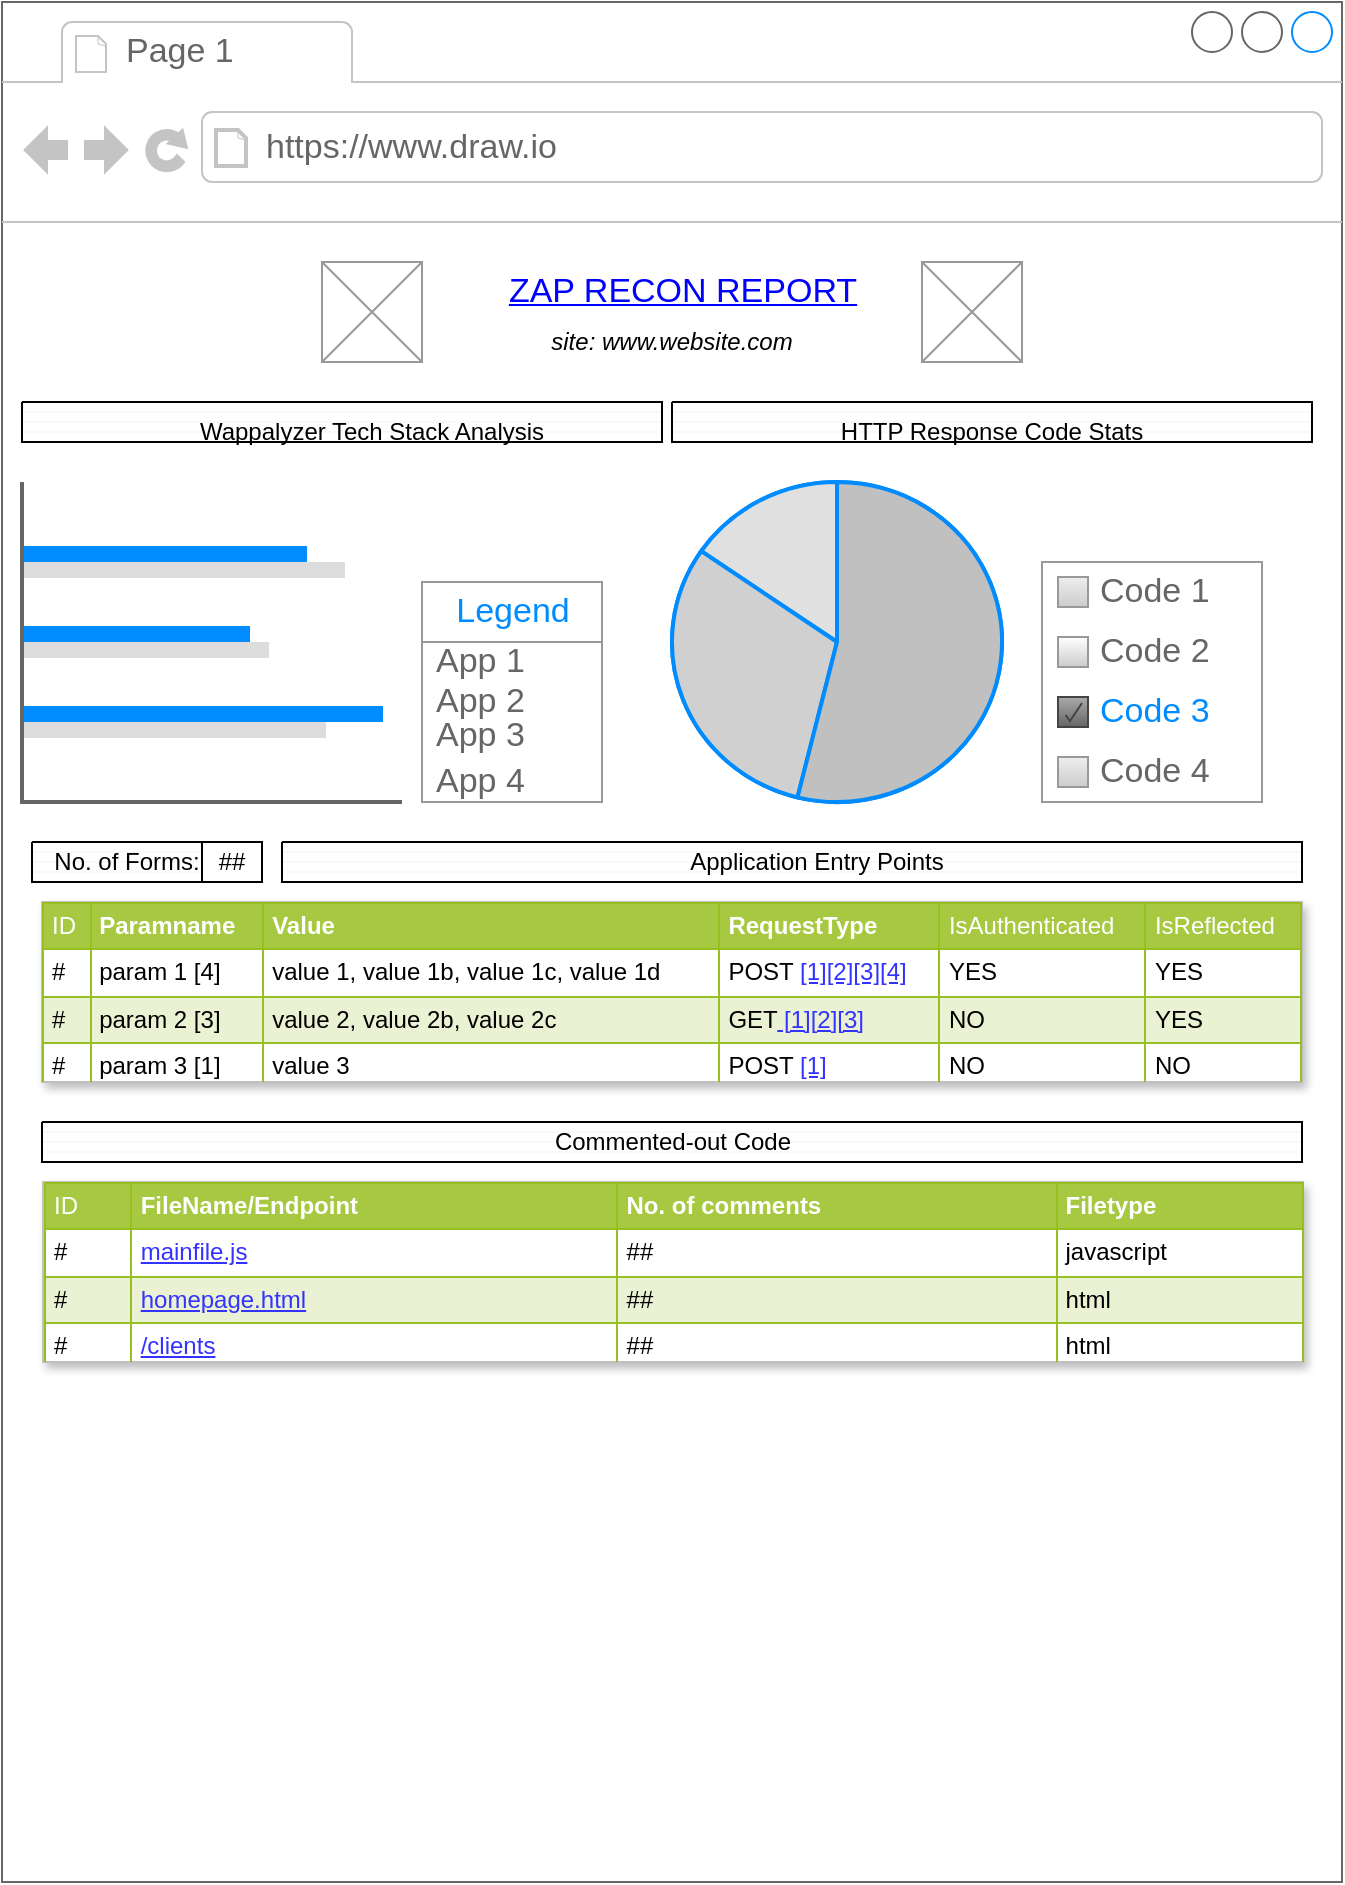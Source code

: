 <mxfile version="14.6.13" type="github">
  <diagram id="kz0Vf8M-wMx_7iGfDsY4" name="Page-1">
    <mxGraphModel dx="1422" dy="774" grid="1" gridSize="10" guides="1" tooltips="1" connect="1" arrows="1" fold="1" page="1" pageScale="1" pageWidth="850" pageHeight="1100" math="0" shadow="0">
      <root>
        <mxCell id="0" />
        <mxCell id="1" parent="0" />
        <mxCell id="QTfz_wE4GLbxt9cBhdo1-1" value="" style="strokeWidth=1;shadow=0;dashed=0;align=center;html=1;shape=mxgraph.mockup.containers.browserWindow;rSize=0;strokeColor=#666666;strokeColor2=#008cff;strokeColor3=#c4c4c4;mainText=,;recursiveResize=0;" parent="1" vertex="1">
          <mxGeometry x="90" y="40" width="670" height="940" as="geometry" />
        </mxCell>
        <mxCell id="QTfz_wE4GLbxt9cBhdo1-2" value="Page 1" style="strokeWidth=1;shadow=0;dashed=0;align=center;html=1;shape=mxgraph.mockup.containers.anchor;fontSize=17;fontColor=#666666;align=left;" parent="QTfz_wE4GLbxt9cBhdo1-1" vertex="1">
          <mxGeometry x="60" y="12" width="110" height="26" as="geometry" />
        </mxCell>
        <mxCell id="QTfz_wE4GLbxt9cBhdo1-3" value="https://www.draw.io" style="strokeWidth=1;shadow=0;dashed=0;align=center;html=1;shape=mxgraph.mockup.containers.anchor;rSize=0;fontSize=17;fontColor=#666666;align=left;" parent="QTfz_wE4GLbxt9cBhdo1-1" vertex="1">
          <mxGeometry x="130" y="60" width="250" height="26" as="geometry" />
        </mxCell>
        <mxCell id="QTfz_wE4GLbxt9cBhdo1-4" value="ZAP RECON REPORT" style="strokeWidth=1;shadow=0;dashed=0;align=center;html=1;shape=mxgraph.mockup.text.alphanumeric;linkText=;html=1;fontStyle=4;fontSize=17;fontColor=#0000ff;" parent="QTfz_wE4GLbxt9cBhdo1-1" vertex="1">
          <mxGeometry x="240" y="120" width="200" height="50" as="geometry" />
        </mxCell>
        <mxCell id="QTfz_wE4GLbxt9cBhdo1-5" value="" style="verticalLabelPosition=bottom;shadow=0;dashed=0;align=center;html=1;verticalAlign=top;strokeWidth=1;shape=mxgraph.mockup.graphics.simpleIcon;strokeColor=#999999;" parent="QTfz_wE4GLbxt9cBhdo1-1" vertex="1">
          <mxGeometry x="160" y="130" width="50" height="50" as="geometry" />
        </mxCell>
        <mxCell id="QTfz_wE4GLbxt9cBhdo1-7" value="" style="verticalLabelPosition=bottom;verticalAlign=top;html=1;shape=mxgraph.basic.patternFillRect;fillStyle=hor;step=5;fillStrokeWidth=0.2;fillStrokeColor=#dddddd;" parent="QTfz_wE4GLbxt9cBhdo1-1" vertex="1">
          <mxGeometry x="10" y="200" width="320" height="20" as="geometry" />
        </mxCell>
        <mxCell id="QTfz_wE4GLbxt9cBhdo1-10" value="Wappalyzer Tech Stack Analysis" style="text;html=1;strokeColor=none;fillColor=none;align=center;verticalAlign=middle;whiteSpace=wrap;rounded=0;" parent="QTfz_wE4GLbxt9cBhdo1-1" vertex="1">
          <mxGeometry x="85" y="205" width="200" height="20" as="geometry" />
        </mxCell>
        <mxCell id="QTfz_wE4GLbxt9cBhdo1-13" value="" style="verticalLabelPosition=bottom;shadow=0;dashed=0;align=center;html=1;verticalAlign=top;strokeWidth=1;shape=mxgraph.mockup.graphics.pieChart;strokeColor=#008cff;parts=10,20,35;partColors=#e0e0e0,#d0d0d0,#c0c0c0,#b0b0b0,#a0a0a0;strokeWidth=2;" parent="QTfz_wE4GLbxt9cBhdo1-1" vertex="1">
          <mxGeometry x="335" y="240" width="165" height="160" as="geometry" />
        </mxCell>
        <mxCell id="QTfz_wE4GLbxt9cBhdo1-14" value="" style="verticalLabelPosition=bottom;shadow=0;dashed=0;align=center;html=1;verticalAlign=top;strokeWidth=1;shape=mxgraph.mockup.graphics.barChart;strokeColor=none;strokeColor2=none;strokeColor3=#666666;fillColor2=#008cff;fillColor3=#dddddd;" parent="QTfz_wE4GLbxt9cBhdo1-1" vertex="1">
          <mxGeometry x="10" y="240" width="190" height="160" as="geometry" />
        </mxCell>
        <mxCell id="QTfz_wE4GLbxt9cBhdo1-15" value="" style="strokeWidth=1;shadow=0;dashed=0;align=center;html=1;shape=mxgraph.mockup.forms.rrect;rSize=0;strokeColor=#999999;fillColor=#ffffff;recursiveResize=0;" parent="QTfz_wE4GLbxt9cBhdo1-1" vertex="1">
          <mxGeometry x="520" y="280" width="110" height="120" as="geometry" />
        </mxCell>
        <mxCell id="QTfz_wE4GLbxt9cBhdo1-16" value="Code 1" style="strokeWidth=1;shadow=0;dashed=0;align=center;html=1;shape=mxgraph.mockup.forms.rrect;rSize=0;fillColor=#eeeeee;strokeColor=#999999;gradientColor=#cccccc;align=left;spacingLeft=4;fontSize=17;fontColor=#666666;labelPosition=right;" parent="QTfz_wE4GLbxt9cBhdo1-15" vertex="1">
          <mxGeometry x="8" y="7.5" width="15" height="15" as="geometry" />
        </mxCell>
        <mxCell id="QTfz_wE4GLbxt9cBhdo1-17" value="Code 2" style="strokeWidth=1;shadow=0;dashed=0;align=center;html=1;shape=mxgraph.mockup.forms.rrect;rSize=0;strokeColor=#999999;gradientColor=#cccccc;align=left;spacingLeft=4;fontSize=17;fontColor=#666666;labelPosition=right;" parent="QTfz_wE4GLbxt9cBhdo1-15" vertex="1">
          <mxGeometry x="8" y="37.5" width="15" height="15" as="geometry" />
        </mxCell>
        <mxCell id="QTfz_wE4GLbxt9cBhdo1-18" value="Code 3" style="strokeWidth=1;shadow=0;dashed=0;align=center;html=1;shape=mxgraph.mockup.forms.checkbox;rSize=0;resizable=0;fillColor=#aaaaaa;strokeColor=#444444;gradientColor=#666666;align=left;spacingLeft=4;fontSize=17;fontColor=#008cff;labelPosition=right;" parent="QTfz_wE4GLbxt9cBhdo1-15" vertex="1">
          <mxGeometry x="8" y="67.5" width="15" height="15" as="geometry" />
        </mxCell>
        <mxCell id="QTfz_wE4GLbxt9cBhdo1-19" value="Code 4" style="strokeWidth=1;shadow=0;dashed=0;align=center;html=1;shape=mxgraph.mockup.forms.rrect;rSize=0;fillColor=#eeeeee;strokeColor=#999999;gradientColor=#cccccc;align=left;spacingLeft=4;fontSize=17;fontColor=#666666;labelPosition=right;" parent="QTfz_wE4GLbxt9cBhdo1-15" vertex="1">
          <mxGeometry x="8" y="97.5" width="15" height="15" as="geometry" />
        </mxCell>
        <mxCell id="86tZP4HO-KqmZcp44XGa-1" value="" style="strokeWidth=1;shadow=0;dashed=0;align=center;html=1;shape=mxgraph.mockup.forms.rrect;rSize=0;strokeColor=#999999;fillColor=#ffffff;" vertex="1" parent="QTfz_wE4GLbxt9cBhdo1-1">
          <mxGeometry x="210" y="290" width="90" height="110" as="geometry" />
        </mxCell>
        <mxCell id="86tZP4HO-KqmZcp44XGa-2" value="Legend" style="strokeWidth=1;shadow=0;dashed=0;align=center;html=1;shape=mxgraph.mockup.forms.rrect;rSize=0;strokeColor=#999999;fontColor=#008cff;fontSize=17;fillColor=#ffffff;resizeWidth=1;" vertex="1" parent="86tZP4HO-KqmZcp44XGa-1">
          <mxGeometry width="90.0" height="30" relative="1" as="geometry" />
        </mxCell>
        <mxCell id="86tZP4HO-KqmZcp44XGa-3" value="App 1" style="strokeWidth=1;shadow=0;dashed=0;align=center;html=1;shape=mxgraph.mockup.forms.anchor;fontSize=17;fontColor=#666666;align=left;spacingLeft=5;resizeWidth=1;" vertex="1" parent="86tZP4HO-KqmZcp44XGa-1">
          <mxGeometry width="90.0" height="20" relative="1" as="geometry">
            <mxPoint y="30" as="offset" />
          </mxGeometry>
        </mxCell>
        <mxCell id="86tZP4HO-KqmZcp44XGa-4" value="App 2" style="strokeWidth=1;shadow=0;dashed=0;align=center;html=1;shape=mxgraph.mockup.forms.anchor;fontSize=17;fontColor=#666666;align=left;spacingLeft=5;resizeWidth=1;" vertex="1" parent="86tZP4HO-KqmZcp44XGa-1">
          <mxGeometry width="90.0" height="20" relative="1" as="geometry">
            <mxPoint y="50" as="offset" />
          </mxGeometry>
        </mxCell>
        <mxCell id="86tZP4HO-KqmZcp44XGa-6" value="App 4" style="strokeWidth=1;shadow=0;dashed=0;align=center;html=1;shape=mxgraph.mockup.forms.anchor;fontSize=17;fontColor=#666666;align=left;spacingLeft=5;resizeWidth=1;" vertex="1" parent="86tZP4HO-KqmZcp44XGa-1">
          <mxGeometry width="90.0" height="20" relative="1" as="geometry">
            <mxPoint y="90" as="offset" />
          </mxGeometry>
        </mxCell>
        <mxCell id="86tZP4HO-KqmZcp44XGa-7" value="App 3" style="strokeWidth=1;shadow=0;dashed=0;align=center;html=1;shape=mxgraph.mockup.forms.anchor;fontSize=17;fontColor=#666666;align=left;spacingLeft=5;resizeWidth=1;" vertex="1" parent="86tZP4HO-KqmZcp44XGa-1">
          <mxGeometry y="70.005" width="90.0" height="13.75" as="geometry" />
        </mxCell>
        <mxCell id="86tZP4HO-KqmZcp44XGa-11" value="##" style="text;html=1;fillColor=none;align=center;verticalAlign=middle;whiteSpace=wrap;rounded=0;shadow=0;strokeColor=#000000;" vertex="1" parent="QTfz_wE4GLbxt9cBhdo1-1">
          <mxGeometry x="100" y="420" width="30" height="20" as="geometry" />
        </mxCell>
        <mxCell id="86tZP4HO-KqmZcp44XGa-13" value="&lt;i&gt;site: www.website.com&lt;br&gt;&lt;/i&gt;" style="text;html=1;strokeColor=none;fillColor=none;align=center;verticalAlign=middle;whiteSpace=wrap;rounded=0;shadow=0;" vertex="1" parent="QTfz_wE4GLbxt9cBhdo1-1">
          <mxGeometry x="230" y="160" width="210" height="20" as="geometry" />
        </mxCell>
        <mxCell id="86tZP4HO-KqmZcp44XGa-14" value="&lt;table style=&quot;width: 100% ; height: 100% ; border-collapse: collapse&quot; width=&quot;100%&quot; cellpadding=&quot;4&quot; border=&quot;1&quot;&gt;&lt;tbody&gt;&lt;tr style=&quot;background-color: #a7c942 ; color: #ffffff ; border: 1px solid #98bf21&quot;&gt;&lt;td&gt;ID&lt;/td&gt;&lt;th align=&quot;left&quot;&gt;Paramname&lt;/th&gt;&lt;th align=&quot;left&quot;&gt;Value&lt;/th&gt;&lt;th align=&quot;left&quot;&gt;RequestType&lt;/th&gt;&lt;td&gt;IsAuthenticated&lt;br&gt;&lt;/td&gt;&lt;td&gt;IsReflected&lt;br&gt;&lt;/td&gt;&lt;/tr&gt;&lt;tr style=&quot;border: 1px solid #98bf21&quot;&gt;&lt;td&gt;#&lt;br&gt;&lt;/td&gt;&lt;td&gt;param 1 [4]&lt;br&gt;&lt;/td&gt;&lt;td&gt;value 1, value 1b, value 1c, value 1d&lt;br&gt;&lt;/td&gt;&lt;td&gt;&lt;font color=&quot;#3333FF&quot;&gt;&lt;font color=&quot;#000000&quot;&gt;POST &lt;/font&gt;&lt;u&gt;[1][2][3][4]&lt;br&gt;&lt;/u&gt;&lt;/font&gt;&lt;/td&gt;&lt;td&gt;YES&lt;br&gt;&lt;/td&gt;&lt;td&gt;YES&lt;br&gt;&lt;/td&gt;&lt;/tr&gt;&lt;tr style=&quot;background-color: #eaf2d3 ; border: 1px solid #98bf21&quot;&gt;&lt;td&gt;#&lt;br&gt;&lt;/td&gt;&lt;td&gt;param 2 [3]&lt;br&gt;&lt;/td&gt;&lt;td&gt;value 2, value 2b, value 2c&lt;br&gt;&lt;/td&gt;&lt;td&gt;&lt;font color=&quot;#3333FF&quot;&gt;&lt;font color=&quot;#000000&quot;&gt;GET&lt;/font&gt;&lt;u&gt; [1][2][3]&lt;br&gt;&lt;/u&gt;&lt;/font&gt;&lt;/td&gt;&lt;td&gt;NO&lt;br&gt;&lt;/td&gt;&lt;td&gt;YES&lt;br&gt;&lt;/td&gt;&lt;/tr&gt;&lt;tr style=&quot;border: 1px solid #98bf21&quot;&gt;&lt;td&gt;#&lt;br&gt;&lt;/td&gt;&lt;td&gt;param 3 [1]&lt;br&gt;&lt;/td&gt;&lt;td&gt;value 3&lt;br&gt;&lt;/td&gt;&lt;td&gt;&lt;font color=&quot;#3333FF&quot;&gt;&lt;font color=&quot;#000000&quot;&gt;POST &lt;/font&gt;&lt;u&gt;[1]&lt;br&gt;&lt;/u&gt;&lt;/font&gt;&lt;/td&gt;&lt;td&gt;NO&lt;br&gt;&lt;/td&gt;&lt;td&gt;NO&lt;br&gt;&lt;/td&gt;&lt;/tr&gt;&lt;/tbody&gt;&lt;/table&gt;" style="text;html=1;strokeColor=#c0c0c0;overflow=fill;rounded=0;shadow=1;fillColor=#ffffff;" vertex="1" parent="QTfz_wE4GLbxt9cBhdo1-1">
          <mxGeometry x="20" y="450" width="630" height="90" as="geometry" />
        </mxCell>
        <mxCell id="QTfz_wE4GLbxt9cBhdo1-6" value="" style="verticalLabelPosition=bottom;shadow=0;dashed=0;align=center;html=1;verticalAlign=top;strokeWidth=1;shape=mxgraph.mockup.graphics.simpleIcon;strokeColor=#999999;" parent="1" vertex="1">
          <mxGeometry x="550" y="170" width="50" height="50" as="geometry" />
        </mxCell>
        <mxCell id="QTfz_wE4GLbxt9cBhdo1-8" value="" style="verticalLabelPosition=bottom;verticalAlign=top;html=1;shape=mxgraph.basic.patternFillRect;fillStyle=hor;step=5;fillStrokeWidth=0.2;fillStrokeColor=#dddddd;" parent="1" vertex="1">
          <mxGeometry x="425" y="240" width="320" height="20" as="geometry" />
        </mxCell>
        <mxCell id="QTfz_wE4GLbxt9cBhdo1-11" value="HTTP Response Code Stats" style="text;html=1;strokeColor=none;fillColor=none;align=center;verticalAlign=middle;whiteSpace=wrap;rounded=0;" parent="1" vertex="1">
          <mxGeometry x="500" y="245" width="170" height="20" as="geometry" />
        </mxCell>
        <mxCell id="86tZP4HO-KqmZcp44XGa-8" value="" style="verticalLabelPosition=bottom;verticalAlign=top;html=1;shape=mxgraph.basic.patternFillRect;fillStyle=hor;step=5;fillStrokeWidth=0.2;fillStrokeColor=#dddddd;" vertex="1" parent="1">
          <mxGeometry x="230" y="460" width="510" height="20" as="geometry" />
        </mxCell>
        <mxCell id="86tZP4HO-KqmZcp44XGa-9" value="" style="verticalLabelPosition=bottom;verticalAlign=top;html=1;shape=mxgraph.basic.patternFillRect;fillStyle=hor;step=5;fillStrokeWidth=0.2;fillStrokeColor=#dddddd;" vertex="1" parent="1">
          <mxGeometry x="105" y="460" width="85" height="20" as="geometry" />
        </mxCell>
        <mxCell id="QTfz_wE4GLbxt9cBhdo1-9" value="No. of Forms:" style="text;html=1;strokeColor=none;fillColor=none;align=center;verticalAlign=middle;whiteSpace=wrap;rounded=0;" parent="1" vertex="1">
          <mxGeometry x="105" y="460" width="95" height="20" as="geometry" />
        </mxCell>
        <mxCell id="86tZP4HO-KqmZcp44XGa-12" value="Application Entry Points" style="text;html=1;strokeColor=none;fillColor=none;align=center;verticalAlign=middle;whiteSpace=wrap;rounded=0;" vertex="1" parent="1">
          <mxGeometry x="430" y="460" width="135" height="20" as="geometry" />
        </mxCell>
        <mxCell id="86tZP4HO-KqmZcp44XGa-15" value="" style="verticalLabelPosition=bottom;verticalAlign=top;html=1;shape=mxgraph.basic.patternFillRect;fillStyle=hor;step=5;fillStrokeWidth=0.2;fillStrokeColor=#dddddd;" vertex="1" parent="1">
          <mxGeometry x="110" y="600" width="630" height="20" as="geometry" />
        </mxCell>
        <mxCell id="86tZP4HO-KqmZcp44XGa-17" value="Commented-out Code" style="text;html=1;strokeColor=none;fillColor=none;align=center;verticalAlign=middle;whiteSpace=wrap;rounded=0;" vertex="1" parent="1">
          <mxGeometry x="358" y="600" width="135" height="20" as="geometry" />
        </mxCell>
        <mxCell id="86tZP4HO-KqmZcp44XGa-18" value="&lt;table style=&quot;width: 100% ; height: 100% ; border-collapse: collapse&quot; width=&quot;100%&quot; cellpadding=&quot;4&quot; border=&quot;1&quot;&gt;&lt;tbody&gt;&lt;tr style=&quot;background-color: #a7c942 ; color: #ffffff ; border: 1px solid #98bf21&quot;&gt;&lt;td&gt;ID&lt;/td&gt;&lt;th align=&quot;left&quot;&gt;FileName/Endpoint&lt;/th&gt;&lt;th align=&quot;left&quot;&gt;No. of comments&lt;br&gt;&lt;/th&gt;&lt;th align=&quot;left&quot;&gt;Filetype&lt;/th&gt;&lt;/tr&gt;&lt;tr style=&quot;border: 1px solid #98bf21&quot;&gt;&lt;td&gt;#&lt;br&gt;&lt;/td&gt;&lt;td&gt;&lt;font color=&quot;#3333FF&quot;&gt;&lt;u&gt;mainfile.js&lt;/u&gt;&lt;/font&gt;&lt;br&gt;&lt;/td&gt;&lt;td&gt;##&lt;br&gt;&lt;/td&gt;&lt;td&gt;javascript&lt;/td&gt;&lt;/tr&gt;&lt;tr style=&quot;background-color: #eaf2d3 ; border: 1px solid #98bf21&quot;&gt;&lt;td&gt;#&lt;br&gt;&lt;/td&gt;&lt;td&gt;&lt;font color=&quot;#3333FF&quot;&gt;&lt;u&gt;homepage.html&lt;/u&gt;&lt;/font&gt;&lt;br&gt;&lt;/td&gt;&lt;td&gt;##&lt;br&gt;&lt;/td&gt;&lt;td&gt;html&lt;/td&gt;&lt;/tr&gt;&lt;tr style=&quot;border: 1px solid #98bf21&quot;&gt;&lt;td&gt;#&lt;br&gt;&lt;/td&gt;&lt;td&gt;&lt;font color=&quot;#3333FF&quot;&gt;&lt;u&gt;/clients&lt;/u&gt;&lt;/font&gt;&lt;br&gt;&lt;/td&gt;&lt;td&gt;##&lt;br&gt;&lt;/td&gt;&lt;td&gt;html&lt;/td&gt;&lt;/tr&gt;&lt;/tbody&gt;&lt;/table&gt;" style="text;html=1;strokeColor=#c0c0c0;overflow=fill;rounded=0;shadow=1;fillColor=#ffffff;" vertex="1" parent="1">
          <mxGeometry x="110.5" y="630" width="630" height="90" as="geometry" />
        </mxCell>
      </root>
    </mxGraphModel>
  </diagram>
</mxfile>
